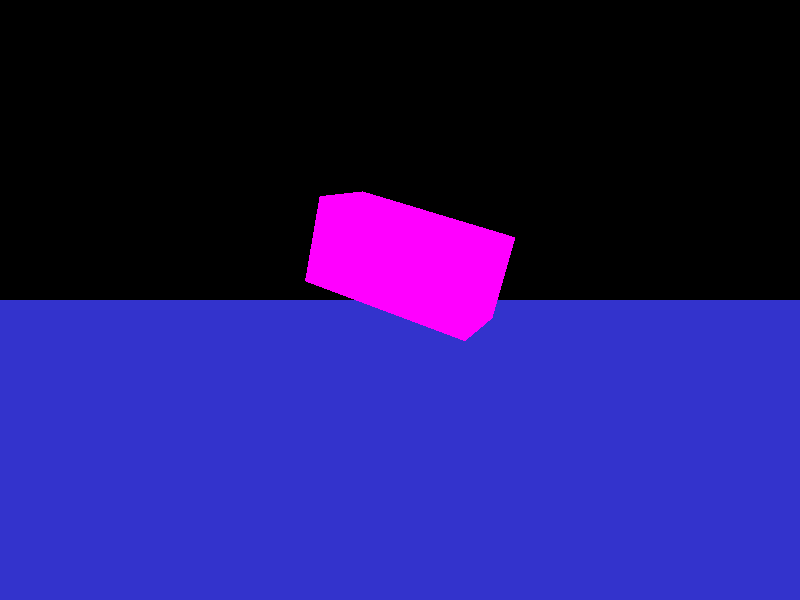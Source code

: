 // csc473, assignment 1 sample file (RIGHT HANDED)

camera {
  location  <0, 0, 14>
  up        <0,  1,  0>
  right     <1.33333, 0,  0>
  look_at   <0, 0, 0>
}


light_source {<-100, 100, 100> color rgb <1.5, 1.5, 1.5>}

box { <-1, -1, -1>, <1, 1, 1>
  pigment { color rgb <1.0, 0.0, 1.0>}
  finish {ambient 0.2 diffuse 0.4}
  scale <2, 1, 1>
  translate <0, 1, 0>
  rotate <20, 20, 20>
}

plane {<0, 1, 0>, -4
      pigment {color rgb <0.2, 0.2, 0.8>}
      finish {ambient 0.4 diffuse 0.8}
}
